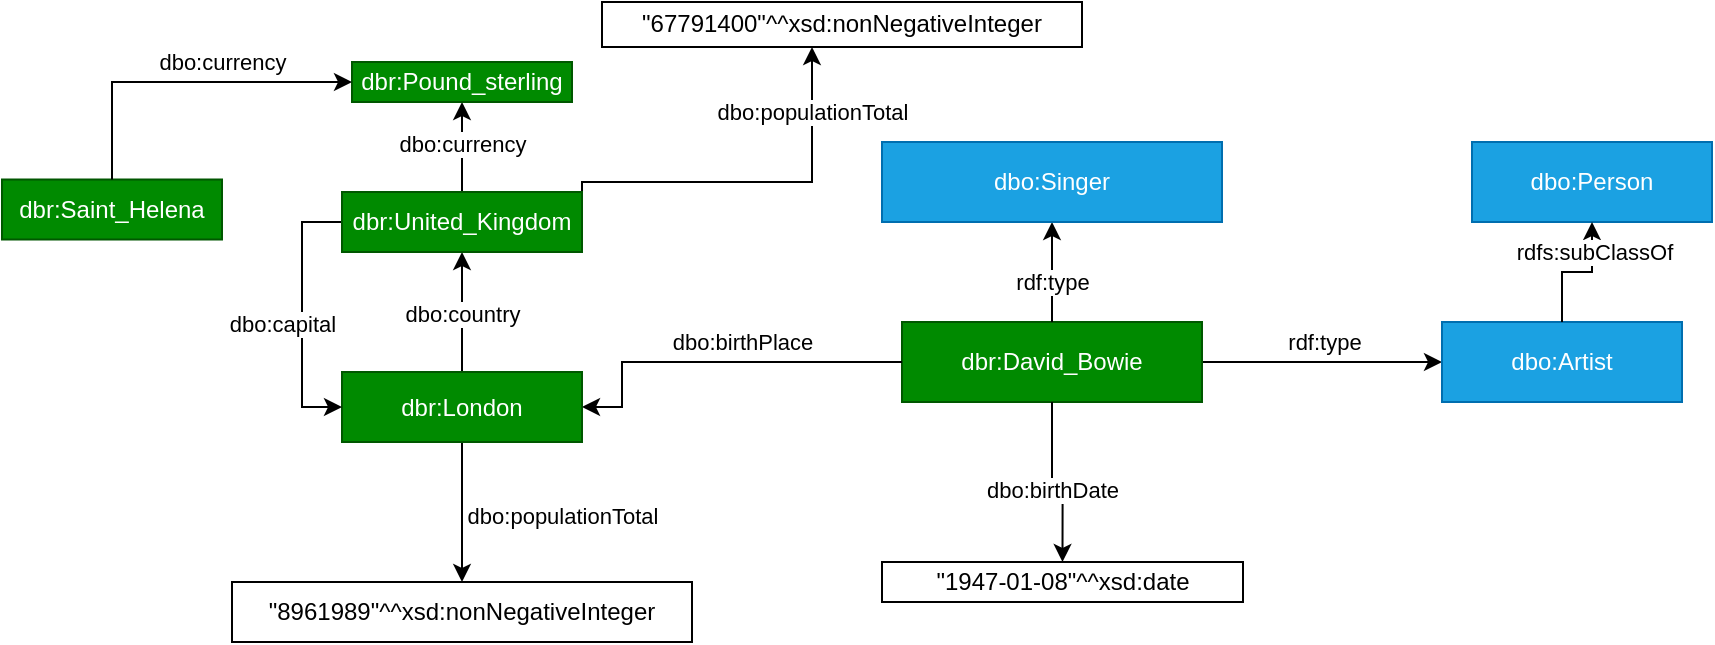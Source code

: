 <mxfile version="25.0.3">
  <diagram name="Page-1" id="7P6HtjNaz7a8SoBl_NWe">
    <mxGraphModel dx="1823" dy="522" grid="1" gridSize="10" guides="1" tooltips="1" connect="1" arrows="1" fold="1" page="1" pageScale="1" pageWidth="827" pageHeight="1169" math="0" shadow="0">
      <root>
        <mxCell id="0" />
        <mxCell id="1" parent="0" />
        <mxCell id="TIq-oRl3Ylk5bGe3MBM8-3" style="edgeStyle=orthogonalEdgeStyle;rounded=0;orthogonalLoop=1;jettySize=auto;html=1;" edge="1" parent="1" source="TIq-oRl3Ylk5bGe3MBM8-1" target="TIq-oRl3Ylk5bGe3MBM8-2">
          <mxGeometry relative="1" as="geometry" />
        </mxCell>
        <mxCell id="TIq-oRl3Ylk5bGe3MBM8-11" value="rdf:type" style="edgeLabel;html=1;align=center;verticalAlign=middle;resizable=0;points=[];" vertex="1" connectable="0" parent="TIq-oRl3Ylk5bGe3MBM8-3">
          <mxGeometry x="-0.043" y="1" relative="1" as="geometry">
            <mxPoint x="3" y="-9" as="offset" />
          </mxGeometry>
        </mxCell>
        <mxCell id="TIq-oRl3Ylk5bGe3MBM8-1" value="dbr:David_Bowie" style="rounded=0;whiteSpace=wrap;html=1;fillColor=#008a00;strokeColor=#005700;fontColor=#ffffff;" vertex="1" parent="1">
          <mxGeometry x="240" y="200" width="150" height="40" as="geometry" />
        </mxCell>
        <mxCell id="TIq-oRl3Ylk5bGe3MBM8-2" value="dbo:Artist" style="rounded=0;whiteSpace=wrap;html=1;fillColor=#1ba1e2;strokeColor=#006EAF;fontColor=#ffffff;" vertex="1" parent="1">
          <mxGeometry x="510" y="200" width="120" height="40" as="geometry" />
        </mxCell>
        <mxCell id="TIq-oRl3Ylk5bGe3MBM8-5" style="edgeStyle=orthogonalEdgeStyle;rounded=0;orthogonalLoop=1;jettySize=auto;html=1;exitX=0.5;exitY=0;exitDx=0;exitDy=0;" edge="1" parent="1" source="TIq-oRl3Ylk5bGe3MBM8-1" target="TIq-oRl3Ylk5bGe3MBM8-7">
          <mxGeometry relative="1" as="geometry" />
        </mxCell>
        <mxCell id="TIq-oRl3Ylk5bGe3MBM8-10" value="rdf:type" style="edgeLabel;html=1;align=center;verticalAlign=middle;resizable=0;points=[];" vertex="1" connectable="0" parent="TIq-oRl3Ylk5bGe3MBM8-5">
          <mxGeometry x="0.09" relative="1" as="geometry">
            <mxPoint y="7" as="offset" />
          </mxGeometry>
        </mxCell>
        <mxCell id="TIq-oRl3Ylk5bGe3MBM8-7" value="dbo:Singer" style="rounded=0;whiteSpace=wrap;html=1;fillColor=#1ba1e2;strokeColor=#006EAF;fontColor=#ffffff;" vertex="1" parent="1">
          <mxGeometry x="230" y="110" width="170" height="40" as="geometry" />
        </mxCell>
        <mxCell id="TIq-oRl3Ylk5bGe3MBM8-51" style="edgeStyle=orthogonalEdgeStyle;rounded=0;orthogonalLoop=1;jettySize=auto;html=1;entryX=0.5;entryY=0;entryDx=0;entryDy=0;" edge="1" parent="1" source="TIq-oRl3Ylk5bGe3MBM8-1" target="TIq-oRl3Ylk5bGe3MBM8-50">
          <mxGeometry relative="1" as="geometry">
            <mxPoint x="360" y="300" as="targetPoint" />
            <Array as="points">
              <mxPoint x="315" y="290" />
              <mxPoint x="320" y="290" />
            </Array>
          </mxGeometry>
        </mxCell>
        <mxCell id="TIq-oRl3Ylk5bGe3MBM8-52" value="dbo:birthDate" style="edgeLabel;html=1;align=center;verticalAlign=middle;resizable=0;points=[];" vertex="1" connectable="0" parent="TIq-oRl3Ylk5bGe3MBM8-51">
          <mxGeometry x="-0.207" y="-1" relative="1" as="geometry">
            <mxPoint x="1" y="10" as="offset" />
          </mxGeometry>
        </mxCell>
        <mxCell id="TIq-oRl3Ylk5bGe3MBM8-50" value="&quot;1947-01-08&quot;^^xsd:date" style="rounded=0;whiteSpace=wrap;html=1;" vertex="1" parent="1">
          <mxGeometry x="230" y="320" width="180.5" height="20" as="geometry" />
        </mxCell>
        <mxCell id="TIq-oRl3Ylk5bGe3MBM8-60" value="dbo:Person" style="rounded=0;whiteSpace=wrap;html=1;fillColor=#1ba1e2;strokeColor=#006EAF;fontColor=#ffffff;" vertex="1" parent="1">
          <mxGeometry x="525" y="110" width="120" height="40" as="geometry" />
        </mxCell>
        <mxCell id="TIq-oRl3Ylk5bGe3MBM8-61" style="edgeStyle=orthogonalEdgeStyle;rounded=0;orthogonalLoop=1;jettySize=auto;html=1;entryX=0.5;entryY=1;entryDx=0;entryDy=0;exitX=0.5;exitY=0;exitDx=0;exitDy=0;" edge="1" parent="1" source="TIq-oRl3Ylk5bGe3MBM8-2" target="TIq-oRl3Ylk5bGe3MBM8-60">
          <mxGeometry relative="1" as="geometry">
            <mxPoint x="630" y="219.58" as="sourcePoint" />
            <mxPoint x="750" y="219.58" as="targetPoint" />
          </mxGeometry>
        </mxCell>
        <mxCell id="TIq-oRl3Ylk5bGe3MBM8-62" value="rdfs:subClassOf" style="edgeLabel;html=1;align=center;verticalAlign=middle;resizable=0;points=[];" vertex="1" connectable="0" parent="TIq-oRl3Ylk5bGe3MBM8-61">
          <mxGeometry x="-0.043" y="1" relative="1" as="geometry">
            <mxPoint x="10" y="-9" as="offset" />
          </mxGeometry>
        </mxCell>
        <mxCell id="TIq-oRl3Ylk5bGe3MBM8-64" style="edgeStyle=orthogonalEdgeStyle;rounded=0;orthogonalLoop=1;jettySize=auto;html=1;exitX=0;exitY=0.5;exitDx=0;exitDy=0;entryX=1;entryY=0.5;entryDx=0;entryDy=0;" edge="1" parent="1" target="TIq-oRl3Ylk5bGe3MBM8-66" source="TIq-oRl3Ylk5bGe3MBM8-1">
          <mxGeometry relative="1" as="geometry">
            <mxPoint x="145" y="175" as="sourcePoint" />
            <Array as="points">
              <mxPoint x="100" y="220" />
              <mxPoint x="100" y="243" />
            </Array>
          </mxGeometry>
        </mxCell>
        <mxCell id="TIq-oRl3Ylk5bGe3MBM8-65" value="dbo:birthPlace" style="edgeLabel;html=1;align=center;verticalAlign=middle;resizable=0;points=[];" vertex="1" connectable="0" parent="TIq-oRl3Ylk5bGe3MBM8-64">
          <mxGeometry x="0.09" relative="1" as="geometry">
            <mxPoint x="19" y="-10" as="offset" />
          </mxGeometry>
        </mxCell>
        <mxCell id="TIq-oRl3Ylk5bGe3MBM8-68" style="edgeStyle=orthogonalEdgeStyle;rounded=0;orthogonalLoop=1;jettySize=auto;html=1;entryX=0.5;entryY=0;entryDx=0;entryDy=0;" edge="1" parent="1" source="TIq-oRl3Ylk5bGe3MBM8-66" target="TIq-oRl3Ylk5bGe3MBM8-67">
          <mxGeometry relative="1" as="geometry" />
        </mxCell>
        <mxCell id="TIq-oRl3Ylk5bGe3MBM8-69" value="dbo:populationTotal" style="edgeLabel;html=1;align=center;verticalAlign=middle;resizable=0;points=[];" vertex="1" connectable="0" parent="TIq-oRl3Ylk5bGe3MBM8-68">
          <mxGeometry x="-0.36" y="1" relative="1" as="geometry">
            <mxPoint x="49" y="14" as="offset" />
          </mxGeometry>
        </mxCell>
        <mxCell id="TIq-oRl3Ylk5bGe3MBM8-71" style="edgeStyle=orthogonalEdgeStyle;rounded=0;orthogonalLoop=1;jettySize=auto;html=1;entryX=0.5;entryY=1;entryDx=0;entryDy=0;" edge="1" parent="1" source="TIq-oRl3Ylk5bGe3MBM8-66" target="TIq-oRl3Ylk5bGe3MBM8-70">
          <mxGeometry relative="1" as="geometry" />
        </mxCell>
        <mxCell id="TIq-oRl3Ylk5bGe3MBM8-72" value="dbo:country" style="edgeLabel;html=1;align=center;verticalAlign=middle;resizable=0;points=[];" vertex="1" connectable="0" parent="TIq-oRl3Ylk5bGe3MBM8-71">
          <mxGeometry x="0.22" y="-3" relative="1" as="geometry">
            <mxPoint x="-3" y="7" as="offset" />
          </mxGeometry>
        </mxCell>
        <mxCell id="TIq-oRl3Ylk5bGe3MBM8-66" value="dbr:London" style="rounded=0;whiteSpace=wrap;html=1;fillColor=#008a00;strokeColor=#005700;fontColor=#ffffff;" vertex="1" parent="1">
          <mxGeometry x="-40" y="225" width="120" height="35" as="geometry" />
        </mxCell>
        <mxCell id="TIq-oRl3Ylk5bGe3MBM8-67" value="&quot;8961989&quot;^^xsd:nonNegativeInteger" style="rounded=0;whiteSpace=wrap;html=1;" vertex="1" parent="1">
          <mxGeometry x="-95" y="330" width="230" height="30" as="geometry" />
        </mxCell>
        <mxCell id="TIq-oRl3Ylk5bGe3MBM8-73" style="edgeStyle=orthogonalEdgeStyle;rounded=0;orthogonalLoop=1;jettySize=auto;html=1;entryX=0;entryY=0.5;entryDx=0;entryDy=0;" edge="1" parent="1" source="TIq-oRl3Ylk5bGe3MBM8-70" target="TIq-oRl3Ylk5bGe3MBM8-66">
          <mxGeometry relative="1" as="geometry">
            <Array as="points">
              <mxPoint x="-60" y="150" />
              <mxPoint x="-60" y="243" />
            </Array>
          </mxGeometry>
        </mxCell>
        <mxCell id="TIq-oRl3Ylk5bGe3MBM8-74" value="dbo:capital" style="edgeLabel;html=1;align=center;verticalAlign=middle;resizable=0;points=[];" vertex="1" connectable="0" parent="TIq-oRl3Ylk5bGe3MBM8-73">
          <mxGeometry x="-0.254" y="-1" relative="1" as="geometry">
            <mxPoint x="-9" y="21" as="offset" />
          </mxGeometry>
        </mxCell>
        <mxCell id="TIq-oRl3Ylk5bGe3MBM8-75" style="edgeStyle=orthogonalEdgeStyle;rounded=0;orthogonalLoop=1;jettySize=auto;html=1;" edge="1" parent="1" source="TIq-oRl3Ylk5bGe3MBM8-70" target="TIq-oRl3Ylk5bGe3MBM8-76">
          <mxGeometry relative="1" as="geometry">
            <mxPoint x="170" y="150" as="targetPoint" />
            <Array as="points">
              <mxPoint x="80" y="130" />
              <mxPoint x="195" y="130" />
            </Array>
          </mxGeometry>
        </mxCell>
        <mxCell id="TIq-oRl3Ylk5bGe3MBM8-77" value="dbo:populationTotal" style="edgeLabel;html=1;align=center;verticalAlign=middle;resizable=0;points=[];" vertex="1" connectable="0" parent="TIq-oRl3Ylk5bGe3MBM8-75">
          <mxGeometry x="-0.297" y="2" relative="1" as="geometry">
            <mxPoint x="54" y="-33" as="offset" />
          </mxGeometry>
        </mxCell>
        <mxCell id="TIq-oRl3Ylk5bGe3MBM8-78" style="edgeStyle=orthogonalEdgeStyle;rounded=0;orthogonalLoop=1;jettySize=auto;html=1;" edge="1" parent="1" source="TIq-oRl3Ylk5bGe3MBM8-70" target="TIq-oRl3Ylk5bGe3MBM8-79">
          <mxGeometry relative="1" as="geometry">
            <mxPoint x="20" y="105" as="targetPoint" />
          </mxGeometry>
        </mxCell>
        <mxCell id="TIq-oRl3Ylk5bGe3MBM8-80" value="dbo:currency" style="edgeLabel;html=1;align=center;verticalAlign=middle;resizable=0;points=[];" vertex="1" connectable="0" parent="TIq-oRl3Ylk5bGe3MBM8-78">
          <mxGeometry x="0.18" relative="1" as="geometry">
            <mxPoint y="2" as="offset" />
          </mxGeometry>
        </mxCell>
        <mxCell id="TIq-oRl3Ylk5bGe3MBM8-70" value="dbr:United_Kingdom" style="rounded=0;whiteSpace=wrap;html=1;fillColor=#008a00;fontColor=#ffffff;strokeColor=#005700;" vertex="1" parent="1">
          <mxGeometry x="-40" y="135" width="120" height="30" as="geometry" />
        </mxCell>
        <mxCell id="TIq-oRl3Ylk5bGe3MBM8-76" value="&quot;67791400&quot;^^xsd:nonNegativeInteger" style="rounded=0;whiteSpace=wrap;html=1;" vertex="1" parent="1">
          <mxGeometry x="90" y="40" width="240" height="22.5" as="geometry" />
        </mxCell>
        <mxCell id="TIq-oRl3Ylk5bGe3MBM8-79" value="dbr:Pound_sterling" style="rounded=0;whiteSpace=wrap;html=1;fillColor=#008a00;fontColor=#ffffff;strokeColor=#005700;" vertex="1" parent="1">
          <mxGeometry x="-35" y="70" width="110" height="20" as="geometry" />
        </mxCell>
        <mxCell id="TIq-oRl3Ylk5bGe3MBM8-82" value="dbr:Saint_Helena" style="rounded=0;whiteSpace=wrap;html=1;fillColor=#008a00;fontColor=#ffffff;strokeColor=#005700;" vertex="1" parent="1">
          <mxGeometry x="-210" y="128.75" width="110" height="30" as="geometry" />
        </mxCell>
        <mxCell id="TIq-oRl3Ylk5bGe3MBM8-85" style="edgeStyle=orthogonalEdgeStyle;rounded=0;orthogonalLoop=1;jettySize=auto;html=1;exitX=0.5;exitY=0;exitDx=0;exitDy=0;entryX=0;entryY=0.5;entryDx=0;entryDy=0;" edge="1" parent="1" source="TIq-oRl3Ylk5bGe3MBM8-82" target="TIq-oRl3Ylk5bGe3MBM8-79">
          <mxGeometry relative="1" as="geometry">
            <mxPoint x="-155.5" y="70" as="targetPoint" />
            <mxPoint x="-155.5" y="115" as="sourcePoint" />
          </mxGeometry>
        </mxCell>
        <mxCell id="TIq-oRl3Ylk5bGe3MBM8-86" value="dbo:currency" style="edgeLabel;html=1;align=center;verticalAlign=middle;resizable=0;points=[];" vertex="1" connectable="0" parent="TIq-oRl3Ylk5bGe3MBM8-85">
          <mxGeometry x="0.18" relative="1" as="geometry">
            <mxPoint x="4" y="-10" as="offset" />
          </mxGeometry>
        </mxCell>
      </root>
    </mxGraphModel>
  </diagram>
</mxfile>
